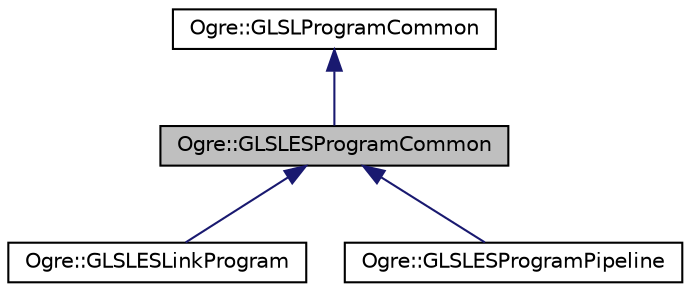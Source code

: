digraph "Ogre::GLSLESProgramCommon"
{
  bgcolor="transparent";
  edge [fontname="Helvetica",fontsize="10",labelfontname="Helvetica",labelfontsize="10"];
  node [fontname="Helvetica",fontsize="10",shape=record];
  Node0 [label="Ogre::GLSLESProgramCommon",height=0.2,width=0.4,color="black", fillcolor="grey75", style="filled", fontcolor="black"];
  Node1 -> Node0 [dir="back",color="midnightblue",fontsize="10",style="solid",fontname="Helvetica"];
  Node1 [label="Ogre::GLSLProgramCommon",height=0.2,width=0.4,color="black",URL="$class_ogre_1_1_g_l_s_l_program_common.html"];
  Node0 -> Node2 [dir="back",color="midnightblue",fontsize="10",style="solid",fontname="Helvetica"];
  Node2 [label="Ogre::GLSLESLinkProgram",height=0.2,width=0.4,color="black",URL="$class_ogre_1_1_g_l_s_l_e_s_link_program.html",tooltip="C++ encapsulation of GLSL ES Program Object. "];
  Node0 -> Node3 [dir="back",color="midnightblue",fontsize="10",style="solid",fontname="Helvetica"];
  Node3 [label="Ogre::GLSLESProgramPipeline",height=0.2,width=0.4,color="black",URL="$class_ogre_1_1_g_l_s_l_e_s_program_pipeline.html",tooltip="Specialisation of HighLevelGpuProgram to provide support for OpenGL Shader Language (GLSL ES) for Ope..."];
}
